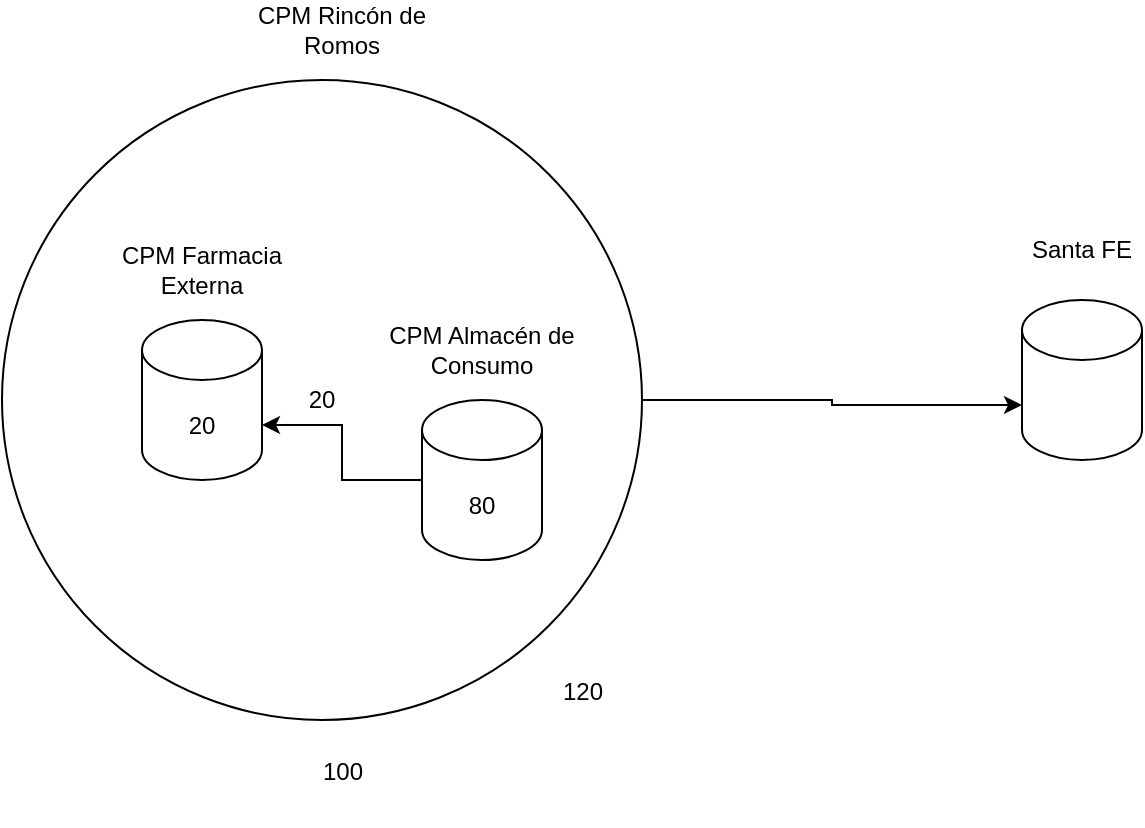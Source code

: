 <mxfile version="27.1.1">
  <diagram name="Página-1" id="gGccwoIXbUSw_T_54MMe">
    <mxGraphModel dx="1280" dy="528" grid="1" gridSize="10" guides="1" tooltips="1" connect="1" arrows="1" fold="1" page="1" pageScale="1" pageWidth="827" pageHeight="1169" math="0" shadow="0">
      <root>
        <mxCell id="0" />
        <mxCell id="1" parent="0" />
        <mxCell id="0NnnYCNudTGSPzUyJeqR-1" value="20" style="ellipse;whiteSpace=wrap;html=1;aspect=fixed;" vertex="1" parent="1">
          <mxGeometry x="70" y="150" width="320" height="320" as="geometry" />
        </mxCell>
        <mxCell id="0NnnYCNudTGSPzUyJeqR-2" value="CPM Rincón de Romos" style="text;html=1;align=center;verticalAlign=middle;whiteSpace=wrap;rounded=0;" vertex="1" parent="1">
          <mxGeometry x="180" y="110" width="120" height="30" as="geometry" />
        </mxCell>
        <mxCell id="0NnnYCNudTGSPzUyJeqR-3" value="20" style="shape=cylinder3;whiteSpace=wrap;html=1;boundedLbl=1;backgroundOutline=1;size=15;" vertex="1" parent="1">
          <mxGeometry x="140" y="270" width="60" height="80" as="geometry" />
        </mxCell>
        <mxCell id="0NnnYCNudTGSPzUyJeqR-4" value="80" style="shape=cylinder3;whiteSpace=wrap;html=1;boundedLbl=1;backgroundOutline=1;size=15;" vertex="1" parent="1">
          <mxGeometry x="280" y="310" width="60" height="80" as="geometry" />
        </mxCell>
        <mxCell id="0NnnYCNudTGSPzUyJeqR-5" value="CPM Farmacia Externa" style="text;html=1;align=center;verticalAlign=middle;whiteSpace=wrap;rounded=0;" vertex="1" parent="1">
          <mxGeometry x="120" y="230" width="100" height="30" as="geometry" />
        </mxCell>
        <mxCell id="0NnnYCNudTGSPzUyJeqR-7" value="CPM Almacén de Consumo" style="text;html=1;align=center;verticalAlign=middle;whiteSpace=wrap;rounded=0;" vertex="1" parent="1">
          <mxGeometry x="260" y="270" width="100" height="30" as="geometry" />
        </mxCell>
        <mxCell id="0NnnYCNudTGSPzUyJeqR-8" value="" style="shape=cylinder3;whiteSpace=wrap;html=1;boundedLbl=1;backgroundOutline=1;size=15;" vertex="1" parent="1">
          <mxGeometry x="580" y="260" width="60" height="80" as="geometry" />
        </mxCell>
        <mxCell id="0NnnYCNudTGSPzUyJeqR-9" value="Santa FE" style="text;html=1;align=center;verticalAlign=middle;whiteSpace=wrap;rounded=0;" vertex="1" parent="1">
          <mxGeometry x="580" y="220" width="60" height="30" as="geometry" />
        </mxCell>
        <mxCell id="0NnnYCNudTGSPzUyJeqR-10" style="edgeStyle=orthogonalEdgeStyle;rounded=0;orthogonalLoop=1;jettySize=auto;html=1;exitX=1;exitY=0.5;exitDx=0;exitDy=0;entryX=0;entryY=0;entryDx=0;entryDy=52.5;entryPerimeter=0;" edge="1" parent="1" source="0NnnYCNudTGSPzUyJeqR-1" target="0NnnYCNudTGSPzUyJeqR-8">
          <mxGeometry relative="1" as="geometry" />
        </mxCell>
        <mxCell id="0NnnYCNudTGSPzUyJeqR-11" value="100&lt;div&gt;&lt;br&gt;&lt;/div&gt;" style="text;html=1;align=center;verticalAlign=middle;resizable=0;points=[];autosize=1;strokeColor=none;fillColor=none;" vertex="1" parent="1">
          <mxGeometry x="220" y="483" width="40" height="40" as="geometry" />
        </mxCell>
        <mxCell id="0NnnYCNudTGSPzUyJeqR-12" style="edgeStyle=orthogonalEdgeStyle;rounded=0;orthogonalLoop=1;jettySize=auto;html=1;exitX=0;exitY=0.5;exitDx=0;exitDy=0;exitPerimeter=0;entryX=1;entryY=0;entryDx=0;entryDy=52.5;entryPerimeter=0;" edge="1" parent="1" source="0NnnYCNudTGSPzUyJeqR-4" target="0NnnYCNudTGSPzUyJeqR-3">
          <mxGeometry relative="1" as="geometry" />
        </mxCell>
        <mxCell id="0NnnYCNudTGSPzUyJeqR-13" value="120&lt;div&gt;&lt;br&gt;&lt;/div&gt;" style="text;html=1;align=center;verticalAlign=middle;resizable=0;points=[];autosize=1;strokeColor=none;fillColor=none;" vertex="1" parent="1">
          <mxGeometry x="340" y="443" width="40" height="40" as="geometry" />
        </mxCell>
      </root>
    </mxGraphModel>
  </diagram>
</mxfile>

